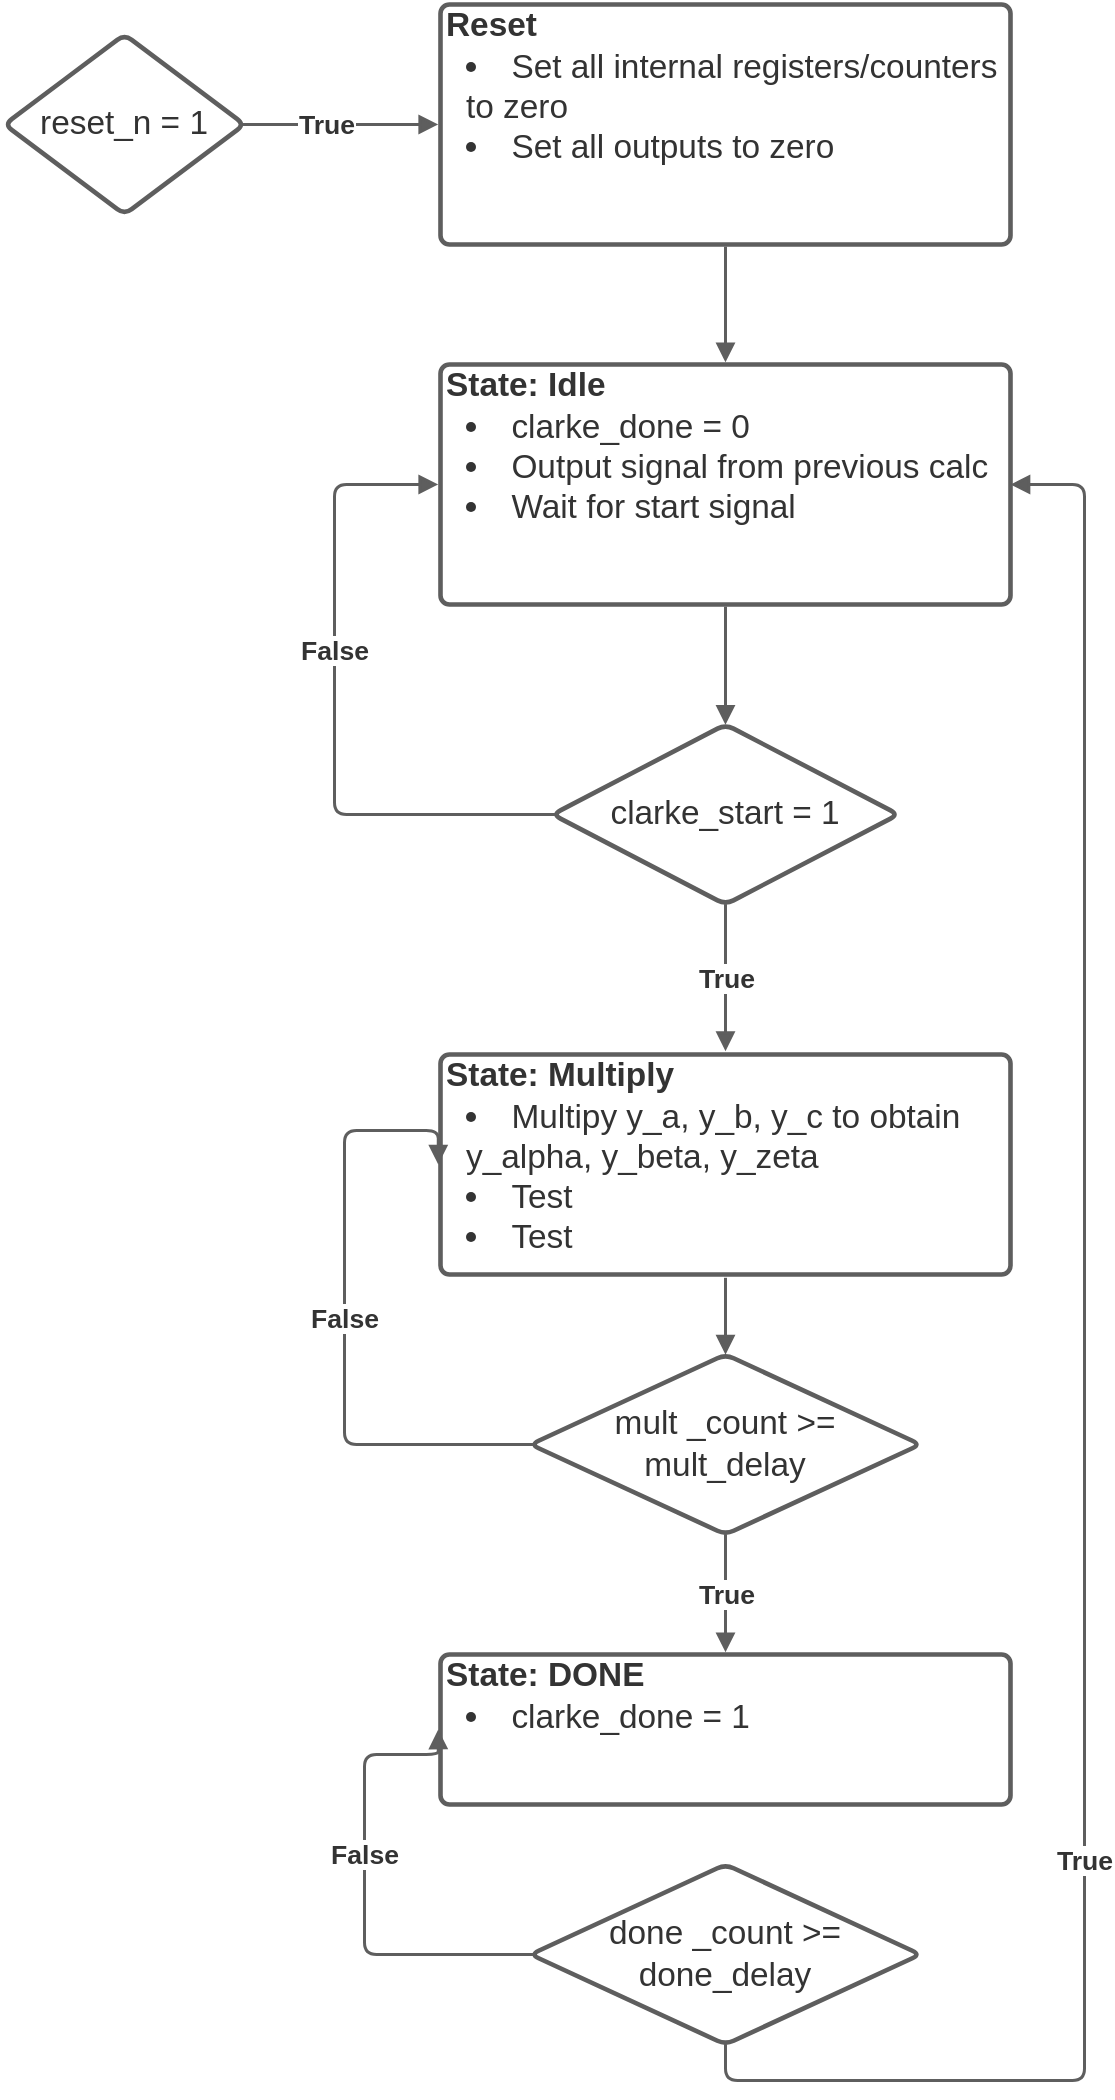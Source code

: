 <mxfile version="15.8.7" type="device"><diagram id="ojyiXvzcSJ1f1c0BQn7B" name="Page-1"><mxGraphModel dx="1038" dy="649" grid="1" gridSize="10" guides="1" tooltips="1" connect="1" arrows="1" fold="1" page="1" pageScale="1" pageWidth="850" pageHeight="1100" math="0" shadow="0"><root><mxCell id="0"/><mxCell id="1" parent="0"/><UserObject label="&lt;div style=&quot;display: flex; justify-content: flex-start; text-align: left; align-items: baseline; font-size: 0; line-height: 1.25;margin-top: -2px;&quot;&gt;&lt;span&gt;&lt;span style=&quot;font-size:16.7px;color:#333333;font-weight: bold;&quot;&gt;State: Idle&lt;/span&gt;&lt;span style=&quot;font-size:16.7px;color:#333333;&quot;&gt;&#10;&lt;/span&gt;&lt;/span&gt;&lt;/div&gt;&lt;ul style=&quot;margin: 0px; padding-left: 10px;list-style-position: inside; list-style-type:disc&quot;&gt;&lt;li style=&quot;text-align:left;color:#333333;font-size:16.7px;&quot;&gt;&lt;span style=&quot;margin-left: 0px;margin-top: -2px;&quot;&gt;&lt;span style=&quot;font-size:16.7px;color:#333333;&quot;&gt;&lt;span style=&quot;font-size:16.7px;color:#333333;&quot;&gt;clarke_done = 0&lt;/span&gt;&lt;/span&gt;&lt;/span&gt;&lt;/li&gt;&lt;li style=&quot;text-align:left;color:#333333;font-size:16.7px;&quot;&gt;&lt;span style=&quot;margin-left: 0px;margin-top: -2px;&quot;&gt;&lt;span style=&quot;font-size:16.7px;color:#333333;&quot;&gt;Output signal from previous calc&lt;/span&gt;&lt;/span&gt;&lt;/li&gt;&lt;li style=&quot;text-align:left;color:#333333;font-size:16.7px;&quot;&gt;&lt;span style=&quot;margin-left: 0px;margin-top: -2px;&quot;&gt;&lt;span style=&quot;font-size:16.7px;color:#333333;&quot;&gt;Wait for start signal&lt;/span&gt;&lt;/span&gt;&lt;/li&gt;&lt;/ul&gt;" lucidchartObjectId="fNUvxSempS_e" id="hLWhlsh8S-xE1X8hwtSB-5"><mxCell style="html=1;overflow=block;blockSpacing=1;whiteSpace=wrap;;whiteSpace=wrap;fontSize=13;spacing=3.8;verticalAlign=top;strokeColor=#5e5e5e;strokeOpacity=100;rounded=1;absoluteArcSize=1;arcSize=9;strokeWidth=2.3;" parent="1" vertex="1"><mxGeometry x="518" y="225" width="285" height="120" as="geometry"/></mxCell></UserObject><UserObject label="clarke_start = 1 " lucidchartObjectId="9OUvGLyBUJtC" id="hLWhlsh8S-xE1X8hwtSB-6"><mxCell style="html=1;overflow=block;blockSpacing=1;whiteSpace=wrap;rhombus;whiteSpace=wrap;fontSize=16.7;fontColor=#333333;spacing=3.8;strokeColor=#5e5e5e;strokeOpacity=100;rounded=1;absoluteArcSize=1;arcSize=9;strokeWidth=2.3;" parent="1" vertex="1"><mxGeometry x="574" y="405" width="173" height="90" as="geometry"/></mxCell></UserObject><UserObject label="" lucidchartObjectId="ESUvp3YaC8hW" id="hLWhlsh8S-xE1X8hwtSB-7"><mxCell style="html=1;jettySize=18;whiteSpace=wrap;overflow=block;blockSpacing=1;fontSize=13;strokeColor=#5E5E5E;strokeWidth=1.5;rounded=1;arcSize=12;edgeStyle=orthogonalEdgeStyle;startArrow=none;;endArrow=block;endFill=1;;exitX=0.5;exitY=1.009;exitPerimeter=0;entryX=0.5;entryY=-0.009;entryPerimeter=0;" parent="1" source="hLWhlsh8S-xE1X8hwtSB-19" target="hLWhlsh8S-xE1X8hwtSB-5" edge="1"><mxGeometry width="100" height="100" relative="1" as="geometry"><Array as="points"/></mxGeometry></mxCell></UserObject><UserObject label="" lucidchartObjectId="yTUv6xQHyinV" id="hLWhlsh8S-xE1X8hwtSB-8"><mxCell style="html=1;jettySize=18;whiteSpace=wrap;overflow=block;blockSpacing=1;fontSize=13;strokeColor=#5E5E5E;strokeWidth=1.5;rounded=1;arcSize=12;edgeStyle=orthogonalEdgeStyle;startArrow=none;;endArrow=block;endFill=1;;exitX=0.5;exitY=1.009;exitPerimeter=0;entryX=0.5;entryY=0.002;entryPerimeter=0;" parent="1" source="hLWhlsh8S-xE1X8hwtSB-5" target="hLWhlsh8S-xE1X8hwtSB-6" edge="1"><mxGeometry width="100" height="100" relative="1" as="geometry"><Array as="points"/></mxGeometry></mxCell></UserObject><UserObject label="" lucidchartObjectId="ETUv2yyGNcf4" id="hLWhlsh8S-xE1X8hwtSB-9"><mxCell style="html=1;jettySize=18;whiteSpace=wrap;overflow=block;blockSpacing=1;fontSize=13;strokeColor=#5E5E5E;strokeWidth=1.5;rounded=1;arcSize=12;edgeStyle=orthogonalEdgeStyle;startArrow=none;;endArrow=block;endFill=1;;exitX=0.5;exitY=0.998;exitPerimeter=0;entryX=0.5;entryY=-0.015;entryPerimeter=0;" parent="1" source="hLWhlsh8S-xE1X8hwtSB-6" target="hLWhlsh8S-xE1X8hwtSB-13" edge="1"><mxGeometry width="100" height="100" relative="1" as="geometry"><Array as="points"/></mxGeometry></mxCell></UserObject><mxCell id="hLWhlsh8S-xE1X8hwtSB-10" value="True" style="text;html=1;resizable=0;labelBackgroundColor=#ffffff;align=center;verticalAlign=middle;fontStyle=1;fontColor=#333333;;fontSize=13.3;" parent="hLWhlsh8S-xE1X8hwtSB-9" vertex="1"><mxGeometry relative="1" as="geometry"/></mxCell><UserObject label="" lucidchartObjectId="KTUvjO0_leoD" id="hLWhlsh8S-xE1X8hwtSB-11"><mxCell style="html=1;jettySize=18;whiteSpace=wrap;fontSize=13.3;fontColor=#333333;fontStyle=1;strokeColor=#5E5E5E;strokeWidth=1.5;rounded=1;arcSize=12;edgeStyle=orthogonalEdgeStyle;startArrow=none;;endArrow=block;endFill=1;;exitX=0.008;exitY=0.5;exitPerimeter=0;entryX=-0.004;entryY=0.5;entryPerimeter=0;" parent="1" source="hLWhlsh8S-xE1X8hwtSB-6" target="hLWhlsh8S-xE1X8hwtSB-5" edge="1"><mxGeometry width="100" height="100" relative="1" as="geometry"><Array as="points"><mxPoint x="465" y="450"/><mxPoint x="465" y="285"/></Array></mxGeometry></mxCell></UserObject><mxCell id="hLWhlsh8S-xE1X8hwtSB-12" value="False" style="text;html=1;resizable=0;labelBackgroundColor=#ffffff;align=center;verticalAlign=middle;fontStyle=1;fontColor=#333333;;fontSize=13.3;" parent="hLWhlsh8S-xE1X8hwtSB-11" vertex="1"><mxGeometry x="0.177" relative="1" as="geometry"/></mxCell><UserObject label="&lt;div style=&quot;display: flex ; justify-content: flex-start ; text-align: left ; align-items: baseline ; font-size: 0 ; line-height: 1.25 ; margin-top: -2px&quot;&gt;&lt;span&gt;&lt;span style=&quot;font-size: 16.7px ; color: #333333 ; font-weight: bold&quot;&gt;State: Multiply&lt;/span&gt;&lt;span style=&quot;font-size: 16.7px ; color: #333333&quot;&gt;&lt;br&gt;&lt;/span&gt;&lt;/span&gt;&lt;/div&gt;&lt;ul style=&quot;margin: 0px ; padding-left: 10px ; list-style-position: inside ; list-style-type: disc&quot;&gt;&lt;li style=&quot;text-align: left ; color: #333333 ; font-size: 16.7px&quot;&gt;&lt;span style=&quot;margin-left: 0px ; margin-top: -2px&quot;&gt;&lt;span style=&quot;font-size: 16.7px ; color: #333333&quot;&gt;&lt;span style=&quot;font-size: 16.7px ; color: #333333&quot;&gt;Multipy y_a, y_b, y_c to obtain y_alpha, y_beta, y_zeta&lt;/span&gt;&lt;/span&gt;&lt;/span&gt;&lt;/li&gt;&lt;li style=&quot;text-align: left ; color: #333333 ; font-size: 16.7px&quot;&gt;&lt;span style=&quot;margin-left: 0px ; margin-top: -2px&quot;&gt;&lt;span style=&quot;font-size: 16.7px ; color: #333333&quot;&gt;&lt;span style=&quot;font-size: 16.7px ; color: #333333&quot;&gt;Test&lt;/span&gt;&lt;/span&gt;&lt;/span&gt;&lt;/li&gt;&lt;li style=&quot;text-align: left ; color: #333333 ; font-size: 16.7px&quot;&gt;&lt;span style=&quot;margin-left: 0px ; margin-top: -2px&quot;&gt;&lt;span style=&quot;font-size: 16.7px ; color: #333333&quot;&gt;&lt;span style=&quot;font-size: 16.7px ; color: #333333&quot;&gt;Test&lt;/span&gt;&lt;/span&gt;&lt;/span&gt;&lt;/li&gt;&lt;/ul&gt;" lucidchartObjectId="hWUvWfKm9onC" id="hLWhlsh8S-xE1X8hwtSB-13"><mxCell style="html=1;overflow=block;blockSpacing=1;whiteSpace=wrap;;whiteSpace=wrap;fontSize=13;spacing=3.8;verticalAlign=top;strokeColor=#5e5e5e;strokeOpacity=100;rounded=1;absoluteArcSize=1;arcSize=9;strokeWidth=2.3;" parent="1" vertex="1"><mxGeometry x="518" y="570" width="285" height="110" as="geometry"/></mxCell></UserObject><UserObject label="mult _count &amp;gt;= mult_delay" lucidchartObjectId="oYUvbYCss.V-" id="hLWhlsh8S-xE1X8hwtSB-14"><mxCell style="html=1;overflow=block;blockSpacing=1;whiteSpace=wrap;rhombus;whiteSpace=wrap;fontSize=16.7;fontColor=#333333;spacing=3.8;strokeColor=#5e5e5e;strokeOpacity=100;rounded=1;absoluteArcSize=1;arcSize=9;strokeWidth=2.3;" parent="1" vertex="1"><mxGeometry x="563" y="720" width="195" height="90" as="geometry"/></mxCell></UserObject><UserObject label="" lucidchartObjectId="pZUvvylIXf9D" id="hLWhlsh8S-xE1X8hwtSB-15"><mxCell style="html=1;jettySize=18;whiteSpace=wrap;fontSize=13;strokeColor=#5E5E5E;strokeWidth=1.5;rounded=1;arcSize=12;edgeStyle=orthogonalEdgeStyle;startArrow=none;;endArrow=block;endFill=1;;exitX=0.5;exitY=1.015;exitPerimeter=0;entryX=0.5;entryY=0.001;entryPerimeter=0;" parent="1" source="hLWhlsh8S-xE1X8hwtSB-13" target="hLWhlsh8S-xE1X8hwtSB-14" edge="1"><mxGeometry width="100" height="100" relative="1" as="geometry"><Array as="points"/></mxGeometry></mxCell></UserObject><UserObject label="" lucidchartObjectId="uZUvsZd_Jv~R" id="hLWhlsh8S-xE1X8hwtSB-16"><mxCell style="html=1;jettySize=18;whiteSpace=wrap;fontSize=13.3;fontColor=#333333;fontStyle=1;strokeColor=#5E5E5E;strokeWidth=1.5;rounded=1;arcSize=12;edgeStyle=orthogonalEdgeStyle;startArrow=none;;endArrow=block;endFill=1;;exitX=0.007;exitY=0.5;exitPerimeter=0;entryX=-0.004;entryY=0.5;entryPerimeter=0;" parent="1" source="hLWhlsh8S-xE1X8hwtSB-14" target="hLWhlsh8S-xE1X8hwtSB-13" edge="1"><mxGeometry width="100" height="100" relative="1" as="geometry"><Array as="points"><mxPoint x="470" y="765"/><mxPoint x="470" y="608"/></Array></mxGeometry></mxCell></UserObject><mxCell id="hLWhlsh8S-xE1X8hwtSB-17" value="False" style="text;html=1;resizable=0;labelBackgroundColor=#ffffff;align=center;verticalAlign=middle;fontStyle=1;fontColor=#333333;;fontSize=13.3;" parent="hLWhlsh8S-xE1X8hwtSB-16" vertex="1"><mxGeometry relative="1" as="geometry"/></mxCell><UserObject label="&lt;div style=&quot;display: flex; justify-content: flex-start; text-align: left; align-items: baseline; font-size: 0; line-height: 1.25;margin-top: -2px;&quot;&gt;&lt;span&gt;&lt;span style=&quot;font-size:16.7px;color:#333333;font-weight: bold;&quot;&gt;State: DONE&lt;/span&gt;&lt;span style=&quot;font-size:16.7px;color:#333333;&quot;&gt;&#10;&lt;/span&gt;&lt;/span&gt;&lt;/div&gt;&lt;ul style=&quot;margin: 0px; padding-left: 10px;list-style-position: inside; list-style-type:disc&quot;&gt;&lt;li style=&quot;text-align:left;color:#333333;font-size:16.7px;&quot;&gt;&lt;span style=&quot;margin-left: 0px;margin-top: -2px;&quot;&gt;&lt;span style=&quot;font-size:16.7px;color:#333333;&quot;&gt;&lt;span style=&quot;font-size:16.7px;color:#333333;&quot;&gt;clarke_done = 1&lt;/span&gt;&lt;/span&gt;&lt;/span&gt;&lt;/li&gt;&lt;/ul&gt;" lucidchartObjectId="9ZUv3iZQ9ojk" id="hLWhlsh8S-xE1X8hwtSB-18"><mxCell style="html=1;overflow=block;blockSpacing=1;whiteSpace=wrap;;whiteSpace=wrap;fontSize=13;spacing=3.8;verticalAlign=top;strokeColor=#5e5e5e;strokeOpacity=100;rounded=1;absoluteArcSize=1;arcSize=9;strokeWidth=2.3;" parent="1" vertex="1"><mxGeometry x="518" y="870" width="285" height="75" as="geometry"/></mxCell></UserObject><UserObject label="&lt;div style=&quot;display: flex; justify-content: flex-start; text-align: left; align-items: baseline; font-size: 0; line-height: 1.25;margin-top: -2px;&quot;&gt;&lt;span&gt;&lt;span style=&quot;font-size:16.7px;color:#333333;font-weight: bold;&quot;&gt;Reset&lt;/span&gt;&lt;span style=&quot;font-size:16.7px;color:#333333;&quot;&gt;&#10;&lt;/span&gt;&lt;/span&gt;&lt;/div&gt;&lt;ul style=&quot;margin: 0px; padding-left: 10px;list-style-position: inside; list-style-type:disc&quot;&gt;&lt;li style=&quot;text-align:left;color:#333333;font-size:16.7px;&quot;&gt;&lt;span style=&quot;margin-left: 0px;margin-top: -2px;&quot;&gt;&lt;span style=&quot;font-size:16.7px;color:#333333;&quot;&gt;&lt;span style=&quot;font-size:16.7px;color:#333333;&quot;&gt;Set all internal registers/counters to zero&lt;/span&gt;&lt;/span&gt;&lt;/span&gt;&lt;/li&gt;&lt;li style=&quot;text-align:left;color:#333333;font-size:16.7px;&quot;&gt;&lt;span style=&quot;margin-left: 0px;margin-top: -2px;&quot;&gt;&lt;span style=&quot;font-size:16.7px;color:#333333;&quot;&gt;Set all outputs to zero&lt;/span&gt;&lt;/span&gt;&lt;/li&gt;&lt;/ul&gt;" lucidchartObjectId="_4Uv1AGlr3wB" id="hLWhlsh8S-xE1X8hwtSB-19"><mxCell style="html=1;overflow=block;blockSpacing=1;whiteSpace=wrap;;whiteSpace=wrap;fontSize=13;spacing=3.8;verticalAlign=top;strokeColor=#5e5e5e;strokeOpacity=100;rounded=1;absoluteArcSize=1;arcSize=9;strokeWidth=2.3;" parent="1" vertex="1"><mxGeometry x="518" y="45" width="285" height="120" as="geometry"/></mxCell></UserObject><UserObject label="reset_n = 1" lucidchartObjectId="w6Uvjo4c.LyZ" id="hLWhlsh8S-xE1X8hwtSB-20"><mxCell style="html=1;overflow=block;blockSpacing=1;whiteSpace=wrap;rhombus;whiteSpace=wrap;fontSize=16.7;fontColor=#333333;spacing=3.8;strokeColor=#5e5e5e;strokeOpacity=100;rounded=1;absoluteArcSize=1;arcSize=9;strokeWidth=2.3;" parent="1" vertex="1"><mxGeometry x="300" y="60" width="120" height="90" as="geometry"/></mxCell></UserObject><UserObject label="" lucidchartObjectId="K6UvcSJTXsZr" id="hLWhlsh8S-xE1X8hwtSB-21"><mxCell style="html=1;jettySize=18;whiteSpace=wrap;fontSize=13.3;fontColor=#333333;fontStyle=1;strokeColor=#5E5E5E;strokeWidth=1.5;rounded=1;arcSize=12;edgeStyle=orthogonalEdgeStyle;startArrow=none;;endArrow=block;endFill=1;;exitX=0.991;exitY=0.5;exitPerimeter=0;entryX=-0.004;entryY=0.5;entryPerimeter=0;" parent="1" source="hLWhlsh8S-xE1X8hwtSB-20" target="hLWhlsh8S-xE1X8hwtSB-19" edge="1"><mxGeometry width="100" height="100" relative="1" as="geometry"><Array as="points"/></mxGeometry></mxCell></UserObject><mxCell id="hLWhlsh8S-xE1X8hwtSB-22" value="True" style="text;html=1;resizable=0;labelBackgroundColor=#ffffff;align=center;verticalAlign=middle;fontStyle=1;fontColor=#333333;;fontSize=13.3;" parent="hLWhlsh8S-xE1X8hwtSB-21" vertex="1"><mxGeometry x="-0.144" relative="1" as="geometry"/></mxCell><UserObject label="" lucidchartObjectId="p7UvKUnvmOwG" id="hLWhlsh8S-xE1X8hwtSB-23"><mxCell style="html=1;jettySize=18;whiteSpace=wrap;fontSize=13.3;fontColor=#333333;fontStyle=1;strokeColor=#5E5E5E;strokeWidth=1.5;rounded=1;arcSize=12;edgeStyle=orthogonalEdgeStyle;startArrow=none;;endArrow=block;endFill=1;;exitX=0.5;exitY=0.999;exitPerimeter=0;entryX=0.5;entryY=-0.015;entryPerimeter=0;" parent="1" source="hLWhlsh8S-xE1X8hwtSB-14" target="hLWhlsh8S-xE1X8hwtSB-18" edge="1"><mxGeometry width="100" height="100" relative="1" as="geometry"><Array as="points"/></mxGeometry></mxCell></UserObject><mxCell id="hLWhlsh8S-xE1X8hwtSB-24" value="True" style="text;html=1;resizable=0;labelBackgroundColor=#ffffff;align=center;verticalAlign=middle;fontStyle=1;fontColor=#333333;;fontSize=13.3;" parent="hLWhlsh8S-xE1X8hwtSB-23" vertex="1"><mxGeometry relative="1" as="geometry"/></mxCell><UserObject label="done _count &amp;gt;= done_delay" lucidchartObjectId="7-UvBxPbnUww" id="hLWhlsh8S-xE1X8hwtSB-25"><mxCell style="html=1;overflow=block;blockSpacing=1;whiteSpace=wrap;rhombus;whiteSpace=wrap;fontSize=16.7;fontColor=#333333;spacing=3.8;strokeColor=#5e5e5e;strokeOpacity=100;rounded=1;absoluteArcSize=1;arcSize=9;strokeWidth=2.3;" parent="1" vertex="1"><mxGeometry x="563" y="975" width="195" height="90" as="geometry"/></mxCell></UserObject><UserObject label="" lucidchartObjectId="t_UvOHuhbPnf" id="hLWhlsh8S-xE1X8hwtSB-26"><mxCell style="html=1;jettySize=18;whiteSpace=wrap;fontSize=13.3;fontColor=#333333;fontStyle=1;strokeColor=#5E5E5E;strokeWidth=1.5;rounded=1;arcSize=12;edgeStyle=orthogonalEdgeStyle;startArrow=none;;endArrow=block;endFill=1;;exitX=0.007;exitY=0.5;exitPerimeter=0;entryX=-0.004;entryY=0.5;entryPerimeter=0;" parent="1" source="hLWhlsh8S-xE1X8hwtSB-25" target="hLWhlsh8S-xE1X8hwtSB-18" edge="1"><mxGeometry width="100" height="100" relative="1" as="geometry"><Array as="points"><mxPoint x="480" y="1020"/><mxPoint x="480" y="920"/><mxPoint x="517" y="920"/></Array></mxGeometry></mxCell></UserObject><mxCell id="hLWhlsh8S-xE1X8hwtSB-27" value="False" style="text;html=1;resizable=0;labelBackgroundColor=#ffffff;align=center;verticalAlign=middle;fontStyle=1;fontColor=#333333;;fontSize=13.3;" parent="hLWhlsh8S-xE1X8hwtSB-26" vertex="1"><mxGeometry relative="1" as="geometry"><mxPoint y="-18" as="offset"/></mxGeometry></mxCell><UserObject label="" lucidchartObjectId="Q_Uvgsaz3HyG" id="hLWhlsh8S-xE1X8hwtSB-28"><mxCell style="html=1;jettySize=18;whiteSpace=wrap;fontSize=13.3;fontColor=#333333;fontStyle=1;strokeColor=#5E5E5E;strokeWidth=1.5;rounded=1;arcSize=12;edgeStyle=orthogonalEdgeStyle;startArrow=none;;endArrow=block;endFill=1;;exitX=0.5;exitY=0.999;exitPerimeter=0;entryX=1;entryY=0.5;entryDx=0;entryDy=0;" parent="1" source="hLWhlsh8S-xE1X8hwtSB-25" target="hLWhlsh8S-xE1X8hwtSB-5" edge="1"><mxGeometry width="100" height="100" relative="1" as="geometry"><Array as="points"><mxPoint x="661" y="1083"/><mxPoint x="840" y="1083"/><mxPoint x="840" y="285"/></Array><mxPoint x="820" y="780" as="targetPoint"/></mxGeometry></mxCell></UserObject><mxCell id="hLWhlsh8S-xE1X8hwtSB-29" value="True" style="text;html=1;resizable=0;labelBackgroundColor=#ffffff;align=center;verticalAlign=middle;fontStyle=1;fontColor=#333333;;fontSize=13.3;" parent="hLWhlsh8S-xE1X8hwtSB-28" vertex="1"><mxGeometry x="-0.403" relative="1" as="geometry"/></mxCell></root></mxGraphModel></diagram></mxfile>
